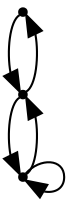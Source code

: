 digraph model {
	0 [shape=point,label=""];
	1 [shape=point,label=""];
	2 [shape=point,label=""];
	0 -> 1 [shape=point,label=""];
	1 -> 0 [shape=point,label=""];
	1 -> 2 [shape=point,label=""];
	2 -> 1 [shape=point,label=""];
	2 -> 2 [shape=point,label=""];
}

